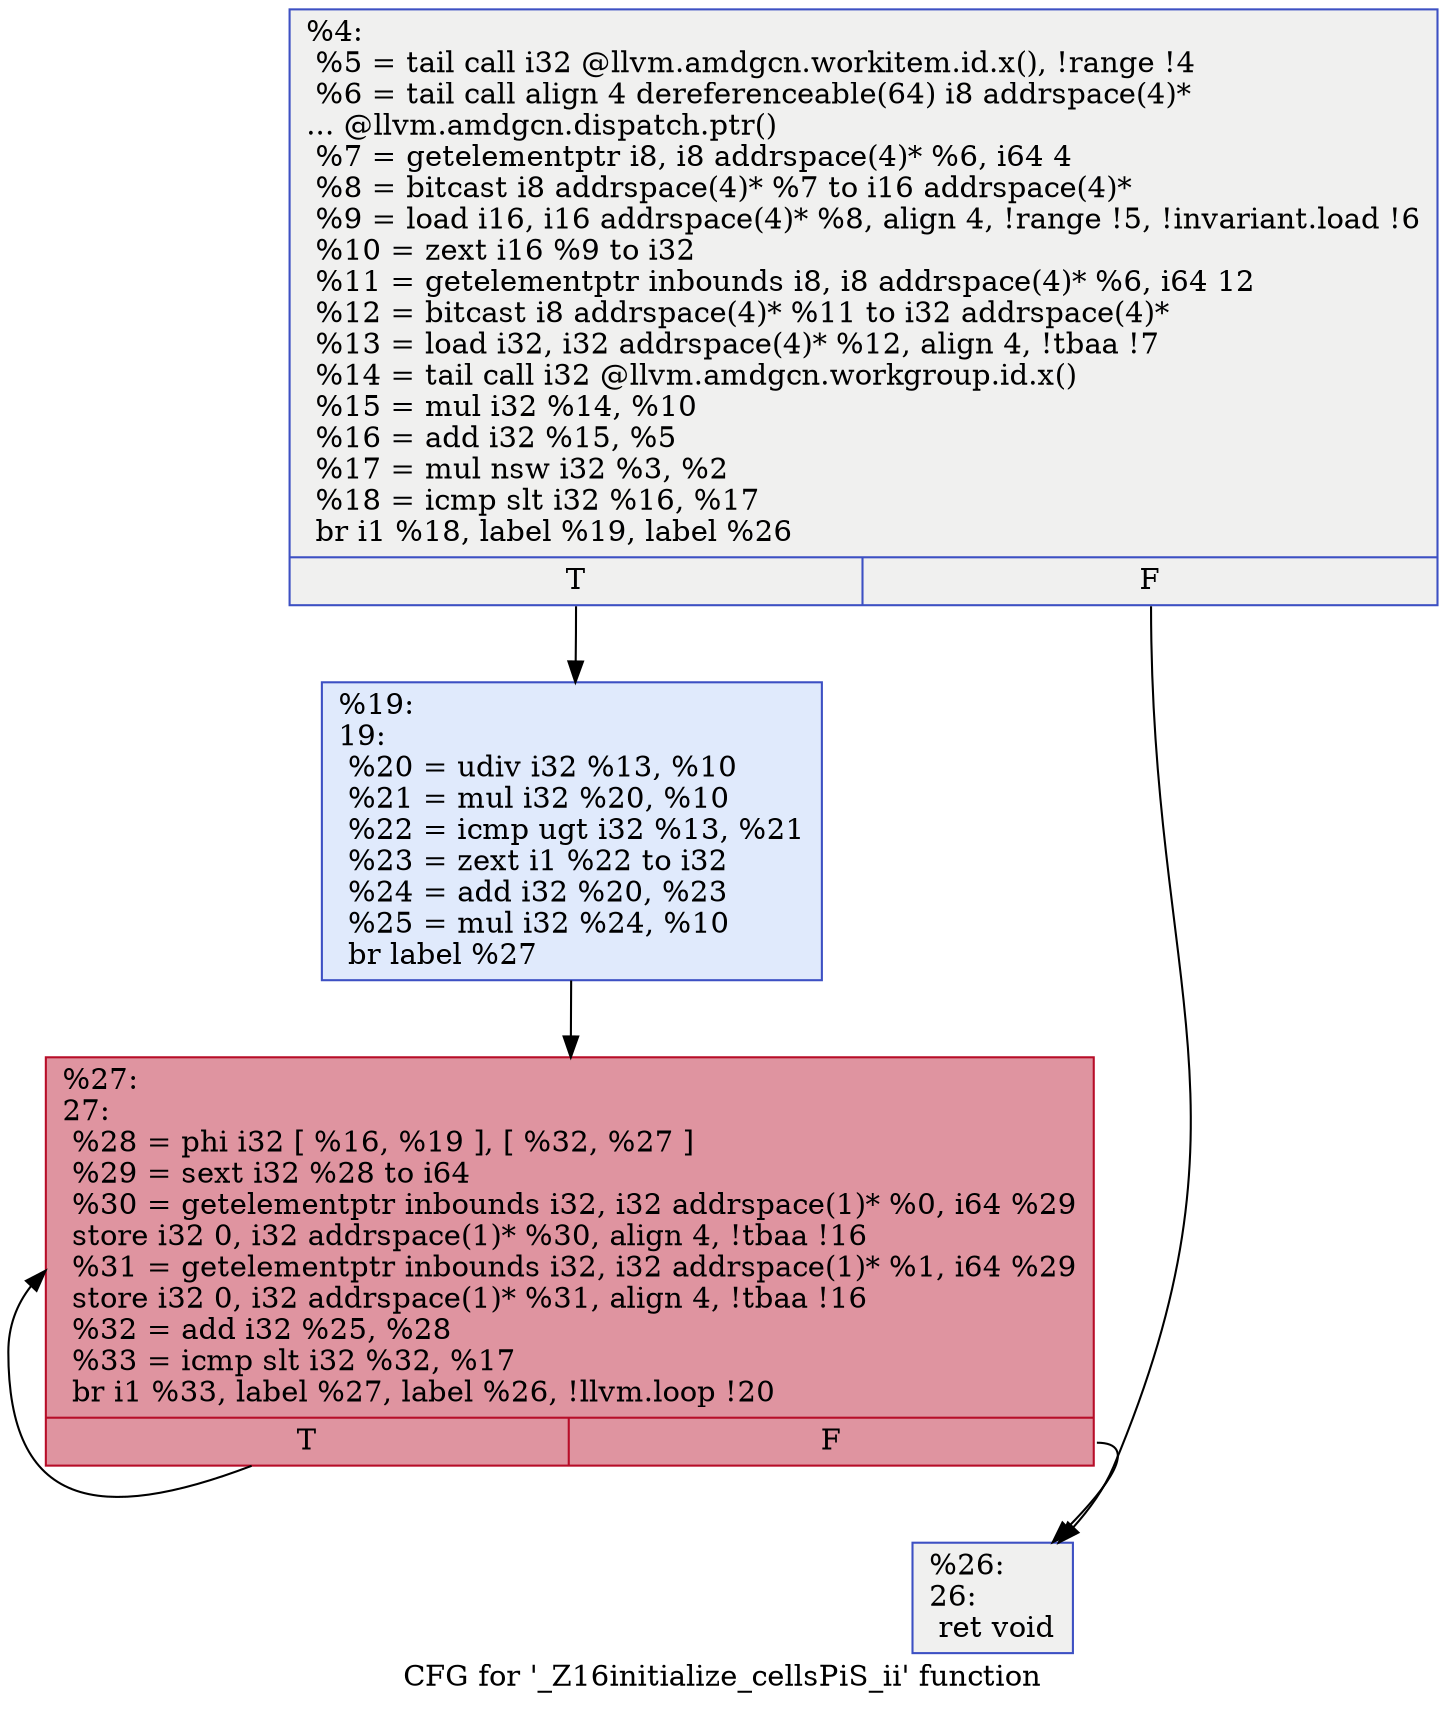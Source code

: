 digraph "CFG for '_Z16initialize_cellsPiS_ii' function" {
	label="CFG for '_Z16initialize_cellsPiS_ii' function";

	Node0x6155450 [shape=record,color="#3d50c3ff", style=filled, fillcolor="#dedcdb70",label="{%4:\l  %5 = tail call i32 @llvm.amdgcn.workitem.id.x(), !range !4\l  %6 = tail call align 4 dereferenceable(64) i8 addrspace(4)*\l... @llvm.amdgcn.dispatch.ptr()\l  %7 = getelementptr i8, i8 addrspace(4)* %6, i64 4\l  %8 = bitcast i8 addrspace(4)* %7 to i16 addrspace(4)*\l  %9 = load i16, i16 addrspace(4)* %8, align 4, !range !5, !invariant.load !6\l  %10 = zext i16 %9 to i32\l  %11 = getelementptr inbounds i8, i8 addrspace(4)* %6, i64 12\l  %12 = bitcast i8 addrspace(4)* %11 to i32 addrspace(4)*\l  %13 = load i32, i32 addrspace(4)* %12, align 4, !tbaa !7\l  %14 = tail call i32 @llvm.amdgcn.workgroup.id.x()\l  %15 = mul i32 %14, %10\l  %16 = add i32 %15, %5\l  %17 = mul nsw i32 %3, %2\l  %18 = icmp slt i32 %16, %17\l  br i1 %18, label %19, label %26\l|{<s0>T|<s1>F}}"];
	Node0x6155450:s0 -> Node0x61576f0;
	Node0x6155450:s1 -> Node0x6157780;
	Node0x61576f0 [shape=record,color="#3d50c3ff", style=filled, fillcolor="#b9d0f970",label="{%19:\l19:                                               \l  %20 = udiv i32 %13, %10\l  %21 = mul i32 %20, %10\l  %22 = icmp ugt i32 %13, %21\l  %23 = zext i1 %22 to i32\l  %24 = add i32 %20, %23\l  %25 = mul i32 %24, %10\l  br label %27\l}"];
	Node0x61576f0 -> Node0x6157c00;
	Node0x6157780 [shape=record,color="#3d50c3ff", style=filled, fillcolor="#dedcdb70",label="{%26:\l26:                                               \l  ret void\l}"];
	Node0x6157c00 [shape=record,color="#b70d28ff", style=filled, fillcolor="#b70d2870",label="{%27:\l27:                                               \l  %28 = phi i32 [ %16, %19 ], [ %32, %27 ]\l  %29 = sext i32 %28 to i64\l  %30 = getelementptr inbounds i32, i32 addrspace(1)* %0, i64 %29\l  store i32 0, i32 addrspace(1)* %30, align 4, !tbaa !16\l  %31 = getelementptr inbounds i32, i32 addrspace(1)* %1, i64 %29\l  store i32 0, i32 addrspace(1)* %31, align 4, !tbaa !16\l  %32 = add i32 %25, %28\l  %33 = icmp slt i32 %32, %17\l  br i1 %33, label %27, label %26, !llvm.loop !20\l|{<s0>T|<s1>F}}"];
	Node0x6157c00:s0 -> Node0x6157c00;
	Node0x6157c00:s1 -> Node0x6157780;
}
